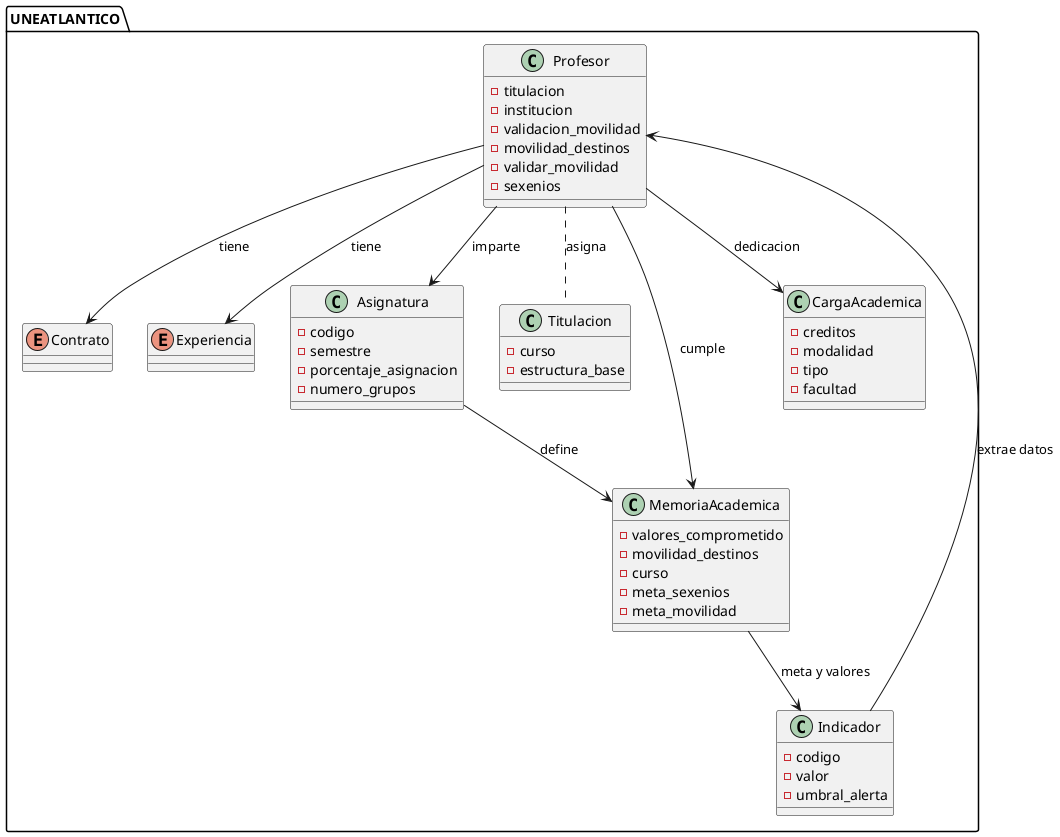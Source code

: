 @startuml
package "UNEATLANTICO" {
    class Profesor {
        - titulacion
        - institucion
        - validacion_movilidad
        - movilidad_destinos
        - validar_movilidad
        - sexenios
    }

    enum Contrato {
    }
    enum Experiencia {
    }

    class Asignatura {
        - codigo
        - semestre
        - porcentaje_asignacion
        - numero_grupos
    }

    class Titulacion {
        - curso
        - estructura_base
    }

    class MemoriaAcademica {
        - valores_comprometido
        - movilidad_destinos
        - curso
        - meta_sexenios
        - meta_movilidad
    }

    class Indicador {
        - codigo
        - valor
        - umbral_alerta
    }

    class CargaAcademica {
        - creditos
        - modalidad
        - tipo
        - facultad
    }

    Profesor --> Contrato : tiene
    Profesor --> Experiencia : tiene
    Profesor --> CargaAcademica : dedicacion
    Profesor .. Titulacion : asigna
    Profesor --> Asignatura : imparte
    Profesor --> MemoriaAcademica : cumple
    MemoriaAcademica --> Indicador : meta y valores
    Indicador --> Profesor : extrae datos
    Asignatura --> MemoriaAcademica : define

}
@enduml
